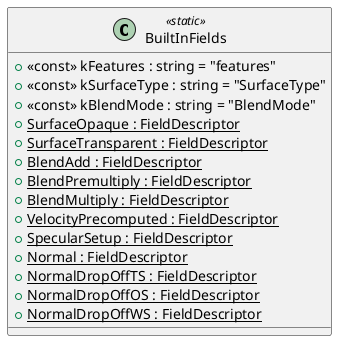 @startuml
class BuiltInFields <<static>> {
    + <<const>> kFeatures : string = "features"
    + <<const>> kSurfaceType : string = "SurfaceType"
    + <<const>> kBlendMode : string = "BlendMode"
    + {static} SurfaceOpaque : FieldDescriptor
    + {static} SurfaceTransparent : FieldDescriptor
    + {static} BlendAdd : FieldDescriptor
    + {static} BlendPremultiply : FieldDescriptor
    + {static} BlendMultiply : FieldDescriptor
    + {static} VelocityPrecomputed : FieldDescriptor
    + {static} SpecularSetup : FieldDescriptor
    + {static} Normal : FieldDescriptor
    + {static} NormalDropOffTS : FieldDescriptor
    + {static} NormalDropOffOS : FieldDescriptor
    + {static} NormalDropOffWS : FieldDescriptor
}
@enduml
